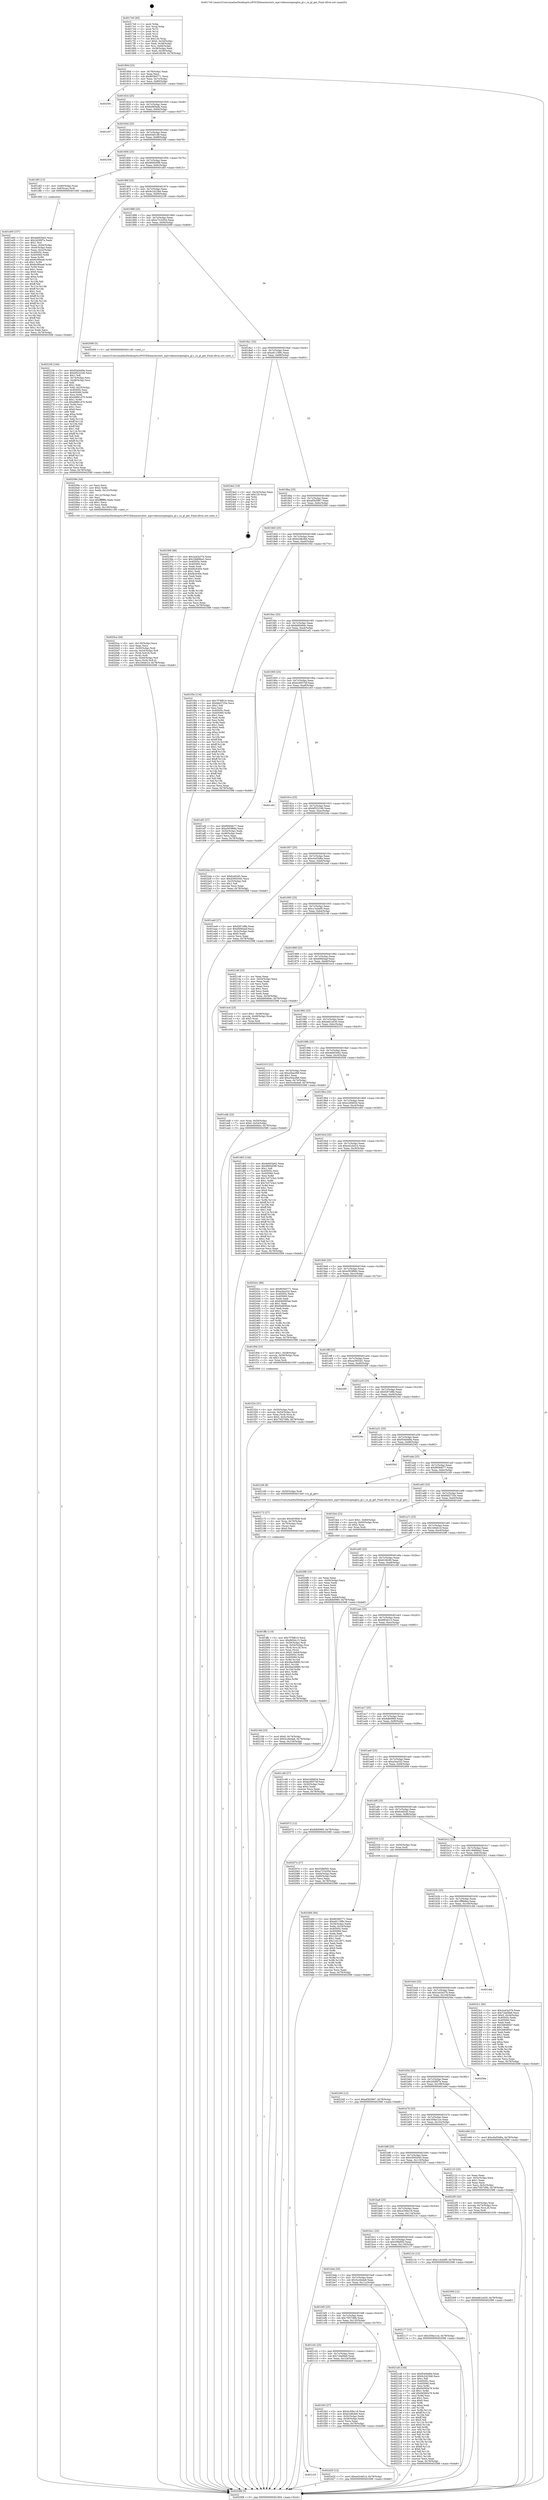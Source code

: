 digraph "0x4017e0" {
  label = "0x4017e0 (/mnt/c/Users/mathe/Desktop/tcc/POCII/binaries/extr_mpvvideooutopenglra_gl.c_ra_gl_get_Final-ollvm.out::main(0))"
  labelloc = "t"
  node[shape=record]

  Entry [label="",width=0.3,height=0.3,shape=circle,fillcolor=black,style=filled]
  "0x40180d" [label="{
     0x40180d [23]\l
     | [instrs]\l
     &nbsp;&nbsp;0x40180d \<+3\>: mov -0x78(%rbp),%eax\l
     &nbsp;&nbsp;0x401810 \<+2\>: mov %eax,%ecx\l
     &nbsp;&nbsp;0x401812 \<+6\>: sub $0x803b0771,%ecx\l
     &nbsp;&nbsp;0x401818 \<+3\>: mov %eax,-0x7c(%rbp)\l
     &nbsp;&nbsp;0x40181b \<+3\>: mov %ecx,-0x80(%rbp)\l
     &nbsp;&nbsp;0x40181e \<+6\>: je 0000000000402581 \<main+0xda1\>\l
  }"]
  "0x402581" [label="{
     0x402581\l
  }", style=dashed]
  "0x401824" [label="{
     0x401824 [25]\l
     | [instrs]\l
     &nbsp;&nbsp;0x401824 \<+5\>: jmp 0000000000401829 \<main+0x49\>\l
     &nbsp;&nbsp;0x401829 \<+3\>: mov -0x7c(%rbp),%eax\l
     &nbsp;&nbsp;0x40182c \<+5\>: sub $0x8e9f3bdb,%eax\l
     &nbsp;&nbsp;0x401831 \<+6\>: mov %eax,-0x84(%rbp)\l
     &nbsp;&nbsp;0x401837 \<+6\>: je 0000000000401d57 \<main+0x577\>\l
  }"]
  Exit [label="",width=0.3,height=0.3,shape=circle,fillcolor=black,style=filled,peripheries=2]
  "0x401d57" [label="{
     0x401d57\l
  }", style=dashed]
  "0x40183d" [label="{
     0x40183d [25]\l
     | [instrs]\l
     &nbsp;&nbsp;0x40183d \<+5\>: jmp 0000000000401842 \<main+0x62\>\l
     &nbsp;&nbsp;0x401842 \<+3\>: mov -0x7c(%rbp),%eax\l
     &nbsp;&nbsp;0x401845 \<+5\>: sub $0x93df1cf9,%eax\l
     &nbsp;&nbsp;0x40184a \<+6\>: mov %eax,-0x88(%rbp)\l
     &nbsp;&nbsp;0x401850 \<+6\>: je 0000000000402358 \<main+0xb78\>\l
  }"]
  "0x401c25" [label="{
     0x401c25\l
  }", style=dashed]
  "0x402358" [label="{
     0x402358\l
  }", style=dashed]
  "0x401856" [label="{
     0x401856 [25]\l
     | [instrs]\l
     &nbsp;&nbsp;0x401856 \<+5\>: jmp 000000000040185b \<main+0x7b\>\l
     &nbsp;&nbsp;0x40185b \<+3\>: mov -0x7c(%rbp),%eax\l
     &nbsp;&nbsp;0x40185e \<+5\>: sub $0x9600d5f6,%eax\l
     &nbsp;&nbsp;0x401863 \<+6\>: mov %eax,-0x8c(%rbp)\l
     &nbsp;&nbsp;0x401869 \<+6\>: je 0000000000401df3 \<main+0x613\>\l
  }"]
  "0x402420" [label="{
     0x402420 [12]\l
     | [instrs]\l
     &nbsp;&nbsp;0x402420 \<+7\>: movl $0xe42cbd14,-0x78(%rbp)\l
     &nbsp;&nbsp;0x402427 \<+5\>: jmp 0000000000402588 \<main+0xda8\>\l
  }"]
  "0x401df3" [label="{
     0x401df3 [13]\l
     | [instrs]\l
     &nbsp;&nbsp;0x401df3 \<+4\>: mov -0x40(%rbp),%rax\l
     &nbsp;&nbsp;0x401df7 \<+4\>: mov 0x8(%rax),%rdi\l
     &nbsp;&nbsp;0x401dfb \<+5\>: call 0000000000401060 \<atoi@plt\>\l
     | [calls]\l
     &nbsp;&nbsp;0x401060 \{1\} (unknown)\l
  }"]
  "0x40186f" [label="{
     0x40186f [25]\l
     | [instrs]\l
     &nbsp;&nbsp;0x40186f \<+5\>: jmp 0000000000401874 \<main+0x94\>\l
     &nbsp;&nbsp;0x401874 \<+3\>: mov -0x7c(%rbp),%eax\l
     &nbsp;&nbsp;0x401877 \<+5\>: sub $0x9c2423b6,%eax\l
     &nbsp;&nbsp;0x40187c \<+6\>: mov %eax,-0x90(%rbp)\l
     &nbsp;&nbsp;0x401882 \<+6\>: je 0000000000402236 \<main+0xa56\>\l
  }"]
  "0x402340" [label="{
     0x402340 [12]\l
     | [instrs]\l
     &nbsp;&nbsp;0x402340 \<+7\>: movl $0xaf3b5967,-0x78(%rbp)\l
     &nbsp;&nbsp;0x402347 \<+5\>: jmp 0000000000402588 \<main+0xda8\>\l
  }"]
  "0x402236" [label="{
     0x402236 [164]\l
     | [instrs]\l
     &nbsp;&nbsp;0x402236 \<+5\>: mov $0xf54d4d9a,%eax\l
     &nbsp;&nbsp;0x40223b \<+5\>: mov $0xbf522246,%ecx\l
     &nbsp;&nbsp;0x402240 \<+2\>: mov $0x1,%dl\l
     &nbsp;&nbsp;0x402242 \<+3\>: mov -0x74(%rbp),%esi\l
     &nbsp;&nbsp;0x402245 \<+3\>: cmp -0x48(%rbp),%esi\l
     &nbsp;&nbsp;0x402248 \<+4\>: setl %dil\l
     &nbsp;&nbsp;0x40224c \<+4\>: and $0x1,%dil\l
     &nbsp;&nbsp;0x402250 \<+4\>: mov %dil,-0x25(%rbp)\l
     &nbsp;&nbsp;0x402254 \<+7\>: mov 0x40505c,%esi\l
     &nbsp;&nbsp;0x40225b \<+8\>: mov 0x405060,%r8d\l
     &nbsp;&nbsp;0x402263 \<+3\>: mov %esi,%r9d\l
     &nbsp;&nbsp;0x402266 \<+7\>: add $0x49861d70,%r9d\l
     &nbsp;&nbsp;0x40226d \<+4\>: sub $0x1,%r9d\l
     &nbsp;&nbsp;0x402271 \<+7\>: sub $0x49861d70,%r9d\l
     &nbsp;&nbsp;0x402278 \<+4\>: imul %r9d,%esi\l
     &nbsp;&nbsp;0x40227c \<+3\>: and $0x1,%esi\l
     &nbsp;&nbsp;0x40227f \<+3\>: cmp $0x0,%esi\l
     &nbsp;&nbsp;0x402282 \<+4\>: sete %dil\l
     &nbsp;&nbsp;0x402286 \<+4\>: cmp $0xa,%r8d\l
     &nbsp;&nbsp;0x40228a \<+4\>: setl %r10b\l
     &nbsp;&nbsp;0x40228e \<+3\>: mov %dil,%r11b\l
     &nbsp;&nbsp;0x402291 \<+4\>: xor $0xff,%r11b\l
     &nbsp;&nbsp;0x402295 \<+3\>: mov %r10b,%bl\l
     &nbsp;&nbsp;0x402298 \<+3\>: xor $0xff,%bl\l
     &nbsp;&nbsp;0x40229b \<+3\>: xor $0x1,%dl\l
     &nbsp;&nbsp;0x40229e \<+3\>: mov %r11b,%r14b\l
     &nbsp;&nbsp;0x4022a1 \<+4\>: and $0xff,%r14b\l
     &nbsp;&nbsp;0x4022a5 \<+3\>: and %dl,%dil\l
     &nbsp;&nbsp;0x4022a8 \<+3\>: mov %bl,%r15b\l
     &nbsp;&nbsp;0x4022ab \<+4\>: and $0xff,%r15b\l
     &nbsp;&nbsp;0x4022af \<+3\>: and %dl,%r10b\l
     &nbsp;&nbsp;0x4022b2 \<+3\>: or %dil,%r14b\l
     &nbsp;&nbsp;0x4022b5 \<+3\>: or %r10b,%r15b\l
     &nbsp;&nbsp;0x4022b8 \<+3\>: xor %r15b,%r14b\l
     &nbsp;&nbsp;0x4022bb \<+3\>: or %bl,%r11b\l
     &nbsp;&nbsp;0x4022be \<+4\>: xor $0xff,%r11b\l
     &nbsp;&nbsp;0x4022c2 \<+3\>: or $0x1,%dl\l
     &nbsp;&nbsp;0x4022c5 \<+3\>: and %dl,%r11b\l
     &nbsp;&nbsp;0x4022c8 \<+3\>: or %r11b,%r14b\l
     &nbsp;&nbsp;0x4022cb \<+4\>: test $0x1,%r14b\l
     &nbsp;&nbsp;0x4022cf \<+3\>: cmovne %ecx,%eax\l
     &nbsp;&nbsp;0x4022d2 \<+3\>: mov %eax,-0x78(%rbp)\l
     &nbsp;&nbsp;0x4022d5 \<+5\>: jmp 0000000000402588 \<main+0xda8\>\l
  }"]
  "0x401888" [label="{
     0x401888 [25]\l
     | [instrs]\l
     &nbsp;&nbsp;0x401888 \<+5\>: jmp 000000000040188d \<main+0xad\>\l
     &nbsp;&nbsp;0x40188d \<+3\>: mov -0x7c(%rbp),%eax\l
     &nbsp;&nbsp;0x401890 \<+5\>: sub $0xa731b55d,%eax\l
     &nbsp;&nbsp;0x401895 \<+6\>: mov %eax,-0x94(%rbp)\l
     &nbsp;&nbsp;0x40189b \<+6\>: je 0000000000402099 \<main+0x8b9\>\l
  }"]
  "0x402309" [label="{
     0x402309 [12]\l
     | [instrs]\l
     &nbsp;&nbsp;0x402309 \<+7\>: movl $0xda61a430,-0x78(%rbp)\l
     &nbsp;&nbsp;0x402310 \<+5\>: jmp 0000000000402588 \<main+0xda8\>\l
  }"]
  "0x402099" [label="{
     0x402099 [5]\l
     | [instrs]\l
     &nbsp;&nbsp;0x402099 \<+5\>: call 0000000000401160 \<next_i\>\l
     | [calls]\l
     &nbsp;&nbsp;0x401160 \{1\} (/mnt/c/Users/mathe/Desktop/tcc/POCII/binaries/extr_mpvvideooutopenglra_gl.c_ra_gl_get_Final-ollvm.out::next_i)\l
  }"]
  "0x4018a1" [label="{
     0x4018a1 [25]\l
     | [instrs]\l
     &nbsp;&nbsp;0x4018a1 \<+5\>: jmp 00000000004018a6 \<main+0xc6\>\l
     &nbsp;&nbsp;0x4018a6 \<+3\>: mov -0x7c(%rbp),%eax\l
     &nbsp;&nbsp;0x4018a9 \<+5\>: sub $0xa9115f9c,%eax\l
     &nbsp;&nbsp;0x4018ae \<+6\>: mov %eax,-0x98(%rbp)\l
     &nbsp;&nbsp;0x4018b4 \<+6\>: je 00000000004024e2 \<main+0xd02\>\l
  }"]
  "0x40218d" [label="{
     0x40218d [25]\l
     | [instrs]\l
     &nbsp;&nbsp;0x40218d \<+7\>: movl $0x0,-0x74(%rbp)\l
     &nbsp;&nbsp;0x402194 \<+7\>: movl $0x5cc6e4a8,-0x78(%rbp)\l
     &nbsp;&nbsp;0x40219b \<+6\>: mov %eax,-0x134(%rbp)\l
     &nbsp;&nbsp;0x4021a1 \<+5\>: jmp 0000000000402588 \<main+0xda8\>\l
  }"]
  "0x4024e2" [label="{
     0x4024e2 [19]\l
     | [instrs]\l
     &nbsp;&nbsp;0x4024e2 \<+3\>: mov -0x24(%rbp),%eax\l
     &nbsp;&nbsp;0x4024e5 \<+7\>: add $0x120,%rsp\l
     &nbsp;&nbsp;0x4024ec \<+1\>: pop %rbx\l
     &nbsp;&nbsp;0x4024ed \<+2\>: pop %r12\l
     &nbsp;&nbsp;0x4024ef \<+2\>: pop %r14\l
     &nbsp;&nbsp;0x4024f1 \<+2\>: pop %r15\l
     &nbsp;&nbsp;0x4024f3 \<+1\>: pop %rbp\l
     &nbsp;&nbsp;0x4024f4 \<+1\>: ret\l
  }"]
  "0x4018ba" [label="{
     0x4018ba [25]\l
     | [instrs]\l
     &nbsp;&nbsp;0x4018ba \<+5\>: jmp 00000000004018bf \<main+0xdf\>\l
     &nbsp;&nbsp;0x4018bf \<+3\>: mov -0x7c(%rbp),%eax\l
     &nbsp;&nbsp;0x4018c2 \<+5\>: sub $0xaf3b5967,%eax\l
     &nbsp;&nbsp;0x4018c7 \<+6\>: mov %eax,-0x9c(%rbp)\l
     &nbsp;&nbsp;0x4018cd \<+6\>: je 0000000000402369 \<main+0xb89\>\l
  }"]
  "0x402172" [label="{
     0x402172 [27]\l
     | [instrs]\l
     &nbsp;&nbsp;0x402172 \<+10\>: movabs $0x4030b6,%rdi\l
     &nbsp;&nbsp;0x40217c \<+4\>: mov %rax,-0x70(%rbp)\l
     &nbsp;&nbsp;0x402180 \<+4\>: mov -0x70(%rbp),%rax\l
     &nbsp;&nbsp;0x402184 \<+2\>: mov (%rax),%esi\l
     &nbsp;&nbsp;0x402186 \<+2\>: mov $0x0,%al\l
     &nbsp;&nbsp;0x402188 \<+5\>: call 0000000000401040 \<printf@plt\>\l
     | [calls]\l
     &nbsp;&nbsp;0x401040 \{1\} (unknown)\l
  }"]
  "0x402369" [label="{
     0x402369 [88]\l
     | [instrs]\l
     &nbsp;&nbsp;0x402369 \<+5\>: mov $0x2a43a37b,%eax\l
     &nbsp;&nbsp;0x40236e \<+5\>: mov $0x18d66ba2,%ecx\l
     &nbsp;&nbsp;0x402373 \<+7\>: mov 0x40505c,%edx\l
     &nbsp;&nbsp;0x40237a \<+7\>: mov 0x405060,%esi\l
     &nbsp;&nbsp;0x402381 \<+2\>: mov %edx,%edi\l
     &nbsp;&nbsp;0x402383 \<+6\>: add $0xf4cfc40e,%edi\l
     &nbsp;&nbsp;0x402389 \<+3\>: sub $0x1,%edi\l
     &nbsp;&nbsp;0x40238c \<+6\>: sub $0xf4cfc40e,%edi\l
     &nbsp;&nbsp;0x402392 \<+3\>: imul %edi,%edx\l
     &nbsp;&nbsp;0x402395 \<+3\>: and $0x1,%edx\l
     &nbsp;&nbsp;0x402398 \<+3\>: cmp $0x0,%edx\l
     &nbsp;&nbsp;0x40239b \<+4\>: sete %r8b\l
     &nbsp;&nbsp;0x40239f \<+3\>: cmp $0xa,%esi\l
     &nbsp;&nbsp;0x4023a2 \<+4\>: setl %r9b\l
     &nbsp;&nbsp;0x4023a6 \<+3\>: mov %r8b,%r10b\l
     &nbsp;&nbsp;0x4023a9 \<+3\>: and %r9b,%r10b\l
     &nbsp;&nbsp;0x4023ac \<+3\>: xor %r9b,%r8b\l
     &nbsp;&nbsp;0x4023af \<+3\>: or %r8b,%r10b\l
     &nbsp;&nbsp;0x4023b2 \<+4\>: test $0x1,%r10b\l
     &nbsp;&nbsp;0x4023b6 \<+3\>: cmovne %ecx,%eax\l
     &nbsp;&nbsp;0x4023b9 \<+3\>: mov %eax,-0x78(%rbp)\l
     &nbsp;&nbsp;0x4023bc \<+5\>: jmp 0000000000402588 \<main+0xda8\>\l
  }"]
  "0x4018d3" [label="{
     0x4018d3 [25]\l
     | [instrs]\l
     &nbsp;&nbsp;0x4018d3 \<+5\>: jmp 00000000004018d8 \<main+0xf8\>\l
     &nbsp;&nbsp;0x4018d8 \<+3\>: mov -0x7c(%rbp),%eax\l
     &nbsp;&nbsp;0x4018db \<+5\>: sub $0xb2d8cfe6,%eax\l
     &nbsp;&nbsp;0x4018e0 \<+6\>: mov %eax,-0xa0(%rbp)\l
     &nbsp;&nbsp;0x4018e6 \<+6\>: je 0000000000401f5e \<main+0x77e\>\l
  }"]
  "0x4020ca" [label="{
     0x4020ca [44]\l
     | [instrs]\l
     &nbsp;&nbsp;0x4020ca \<+6\>: mov -0x130(%rbp),%ecx\l
     &nbsp;&nbsp;0x4020d0 \<+3\>: imul %eax,%ecx\l
     &nbsp;&nbsp;0x4020d3 \<+4\>: mov -0x50(%rbp),%rdi\l
     &nbsp;&nbsp;0x4020d7 \<+4\>: movslq -0x54(%rbp),%r8\l
     &nbsp;&nbsp;0x4020db \<+4\>: mov (%rdi,%r8,8),%rdi\l
     &nbsp;&nbsp;0x4020df \<+3\>: mov (%rdi),%rdi\l
     &nbsp;&nbsp;0x4020e2 \<+4\>: movslq -0x64(%rbp),%r8\l
     &nbsp;&nbsp;0x4020e6 \<+4\>: mov %ecx,(%rdi,%r8,4)\l
     &nbsp;&nbsp;0x4020ea \<+7\>: movl $0x1b0eb1d,-0x78(%rbp)\l
     &nbsp;&nbsp;0x4020f1 \<+5\>: jmp 0000000000402588 \<main+0xda8\>\l
  }"]
  "0x401f5e" [label="{
     0x401f5e [134]\l
     | [instrs]\l
     &nbsp;&nbsp;0x401f5e \<+5\>: mov $0x7f78f610,%eax\l
     &nbsp;&nbsp;0x401f63 \<+5\>: mov $0xfdd2725e,%ecx\l
     &nbsp;&nbsp;0x401f68 \<+2\>: mov $0x1,%dl\l
     &nbsp;&nbsp;0x401f6a \<+2\>: xor %esi,%esi\l
     &nbsp;&nbsp;0x401f6c \<+7\>: mov 0x40505c,%edi\l
     &nbsp;&nbsp;0x401f73 \<+8\>: mov 0x405060,%r8d\l
     &nbsp;&nbsp;0x401f7b \<+3\>: sub $0x1,%esi\l
     &nbsp;&nbsp;0x401f7e \<+3\>: mov %edi,%r9d\l
     &nbsp;&nbsp;0x401f81 \<+3\>: add %esi,%r9d\l
     &nbsp;&nbsp;0x401f84 \<+4\>: imul %r9d,%edi\l
     &nbsp;&nbsp;0x401f88 \<+3\>: and $0x1,%edi\l
     &nbsp;&nbsp;0x401f8b \<+3\>: cmp $0x0,%edi\l
     &nbsp;&nbsp;0x401f8e \<+4\>: sete %r10b\l
     &nbsp;&nbsp;0x401f92 \<+4\>: cmp $0xa,%r8d\l
     &nbsp;&nbsp;0x401f96 \<+4\>: setl %r11b\l
     &nbsp;&nbsp;0x401f9a \<+3\>: mov %r10b,%bl\l
     &nbsp;&nbsp;0x401f9d \<+3\>: xor $0xff,%bl\l
     &nbsp;&nbsp;0x401fa0 \<+3\>: mov %r11b,%r14b\l
     &nbsp;&nbsp;0x401fa3 \<+4\>: xor $0xff,%r14b\l
     &nbsp;&nbsp;0x401fa7 \<+3\>: xor $0x1,%dl\l
     &nbsp;&nbsp;0x401faa \<+3\>: mov %bl,%r15b\l
     &nbsp;&nbsp;0x401fad \<+4\>: and $0xff,%r15b\l
     &nbsp;&nbsp;0x401fb1 \<+3\>: and %dl,%r10b\l
     &nbsp;&nbsp;0x401fb4 \<+3\>: mov %r14b,%r12b\l
     &nbsp;&nbsp;0x401fb7 \<+4\>: and $0xff,%r12b\l
     &nbsp;&nbsp;0x401fbb \<+3\>: and %dl,%r11b\l
     &nbsp;&nbsp;0x401fbe \<+3\>: or %r10b,%r15b\l
     &nbsp;&nbsp;0x401fc1 \<+3\>: or %r11b,%r12b\l
     &nbsp;&nbsp;0x401fc4 \<+3\>: xor %r12b,%r15b\l
     &nbsp;&nbsp;0x401fc7 \<+3\>: or %r14b,%bl\l
     &nbsp;&nbsp;0x401fca \<+3\>: xor $0xff,%bl\l
     &nbsp;&nbsp;0x401fcd \<+3\>: or $0x1,%dl\l
     &nbsp;&nbsp;0x401fd0 \<+2\>: and %dl,%bl\l
     &nbsp;&nbsp;0x401fd2 \<+3\>: or %bl,%r15b\l
     &nbsp;&nbsp;0x401fd5 \<+4\>: test $0x1,%r15b\l
     &nbsp;&nbsp;0x401fd9 \<+3\>: cmovne %ecx,%eax\l
     &nbsp;&nbsp;0x401fdc \<+3\>: mov %eax,-0x78(%rbp)\l
     &nbsp;&nbsp;0x401fdf \<+5\>: jmp 0000000000402588 \<main+0xda8\>\l
  }"]
  "0x4018ec" [label="{
     0x4018ec [25]\l
     | [instrs]\l
     &nbsp;&nbsp;0x4018ec \<+5\>: jmp 00000000004018f1 \<main+0x111\>\l
     &nbsp;&nbsp;0x4018f1 \<+3\>: mov -0x7c(%rbp),%eax\l
     &nbsp;&nbsp;0x4018f4 \<+5\>: sub $0xbbf446dc,%eax\l
     &nbsp;&nbsp;0x4018f9 \<+6\>: mov %eax,-0xa4(%rbp)\l
     &nbsp;&nbsp;0x4018ff \<+6\>: je 0000000000401ef2 \<main+0x712\>\l
  }"]
  "0x40209e" [label="{
     0x40209e [44]\l
     | [instrs]\l
     &nbsp;&nbsp;0x40209e \<+2\>: xor %ecx,%ecx\l
     &nbsp;&nbsp;0x4020a0 \<+5\>: mov $0x2,%edx\l
     &nbsp;&nbsp;0x4020a5 \<+6\>: mov %edx,-0x12c(%rbp)\l
     &nbsp;&nbsp;0x4020ab \<+1\>: cltd\l
     &nbsp;&nbsp;0x4020ac \<+6\>: mov -0x12c(%rbp),%esi\l
     &nbsp;&nbsp;0x4020b2 \<+2\>: idiv %esi\l
     &nbsp;&nbsp;0x4020b4 \<+6\>: imul $0xfffffffe,%edx,%edx\l
     &nbsp;&nbsp;0x4020ba \<+3\>: sub $0x1,%ecx\l
     &nbsp;&nbsp;0x4020bd \<+2\>: sub %ecx,%edx\l
     &nbsp;&nbsp;0x4020bf \<+6\>: mov %edx,-0x130(%rbp)\l
     &nbsp;&nbsp;0x4020c5 \<+5\>: call 0000000000401160 \<next_i\>\l
     | [calls]\l
     &nbsp;&nbsp;0x401160 \{1\} (/mnt/c/Users/mathe/Desktop/tcc/POCII/binaries/extr_mpvvideooutopenglra_gl.c_ra_gl_get_Final-ollvm.out::next_i)\l
  }"]
  "0x401ef2" [label="{
     0x401ef2 [27]\l
     | [instrs]\l
     &nbsp;&nbsp;0x401ef2 \<+5\>: mov $0xf9584b77,%eax\l
     &nbsp;&nbsp;0x401ef7 \<+5\>: mov $0xe563f684,%ecx\l
     &nbsp;&nbsp;0x401efc \<+3\>: mov -0x54(%rbp),%edx\l
     &nbsp;&nbsp;0x401eff \<+3\>: cmp -0x48(%rbp),%edx\l
     &nbsp;&nbsp;0x401f02 \<+3\>: cmovl %ecx,%eax\l
     &nbsp;&nbsp;0x401f05 \<+3\>: mov %eax,-0x78(%rbp)\l
     &nbsp;&nbsp;0x401f08 \<+5\>: jmp 0000000000402588 \<main+0xda8\>\l
  }"]
  "0x401905" [label="{
     0x401905 [25]\l
     | [instrs]\l
     &nbsp;&nbsp;0x401905 \<+5\>: jmp 000000000040190a \<main+0x12a\>\l
     &nbsp;&nbsp;0x40190a \<+3\>: mov -0x7c(%rbp),%eax\l
     &nbsp;&nbsp;0x40190d \<+5\>: sub $0xbc6937df,%eax\l
     &nbsp;&nbsp;0x401912 \<+6\>: mov %eax,-0xa8(%rbp)\l
     &nbsp;&nbsp;0x401918 \<+6\>: je 0000000000401c63 \<main+0x483\>\l
  }"]
  "0x401ffb" [label="{
     0x401ffb [119]\l
     | [instrs]\l
     &nbsp;&nbsp;0x401ffb \<+5\>: mov $0x7f78f610,%ecx\l
     &nbsp;&nbsp;0x402000 \<+5\>: mov $0x883dc13,%edx\l
     &nbsp;&nbsp;0x402005 \<+4\>: mov -0x50(%rbp),%rdi\l
     &nbsp;&nbsp;0x402009 \<+4\>: movslq -0x54(%rbp),%rsi\l
     &nbsp;&nbsp;0x40200d \<+4\>: mov (%rdi,%rsi,8),%rsi\l
     &nbsp;&nbsp;0x402011 \<+3\>: mov %rax,(%rsi)\l
     &nbsp;&nbsp;0x402014 \<+7\>: movl $0x0,-0x64(%rbp)\l
     &nbsp;&nbsp;0x40201b \<+8\>: mov 0x40505c,%r8d\l
     &nbsp;&nbsp;0x402023 \<+8\>: mov 0x405060,%r9d\l
     &nbsp;&nbsp;0x40202b \<+3\>: mov %r8d,%r10d\l
     &nbsp;&nbsp;0x40202e \<+7\>: sub $0x4be26880,%r10d\l
     &nbsp;&nbsp;0x402035 \<+4\>: sub $0x1,%r10d\l
     &nbsp;&nbsp;0x402039 \<+7\>: add $0x4be26880,%r10d\l
     &nbsp;&nbsp;0x402040 \<+4\>: imul %r10d,%r8d\l
     &nbsp;&nbsp;0x402044 \<+4\>: and $0x1,%r8d\l
     &nbsp;&nbsp;0x402048 \<+4\>: cmp $0x0,%r8d\l
     &nbsp;&nbsp;0x40204c \<+4\>: sete %r11b\l
     &nbsp;&nbsp;0x402050 \<+4\>: cmp $0xa,%r9d\l
     &nbsp;&nbsp;0x402054 \<+3\>: setl %bl\l
     &nbsp;&nbsp;0x402057 \<+3\>: mov %r11b,%r14b\l
     &nbsp;&nbsp;0x40205a \<+3\>: and %bl,%r14b\l
     &nbsp;&nbsp;0x40205d \<+3\>: xor %bl,%r11b\l
     &nbsp;&nbsp;0x402060 \<+3\>: or %r11b,%r14b\l
     &nbsp;&nbsp;0x402063 \<+4\>: test $0x1,%r14b\l
     &nbsp;&nbsp;0x402067 \<+3\>: cmovne %edx,%ecx\l
     &nbsp;&nbsp;0x40206a \<+3\>: mov %ecx,-0x78(%rbp)\l
     &nbsp;&nbsp;0x40206d \<+5\>: jmp 0000000000402588 \<main+0xda8\>\l
  }"]
  "0x401c63" [label="{
     0x401c63\l
  }", style=dashed]
  "0x40191e" [label="{
     0x40191e [25]\l
     | [instrs]\l
     &nbsp;&nbsp;0x40191e \<+5\>: jmp 0000000000401923 \<main+0x143\>\l
     &nbsp;&nbsp;0x401923 \<+3\>: mov -0x7c(%rbp),%eax\l
     &nbsp;&nbsp;0x401926 \<+5\>: sub $0xbf522246,%eax\l
     &nbsp;&nbsp;0x40192b \<+6\>: mov %eax,-0xac(%rbp)\l
     &nbsp;&nbsp;0x401931 \<+6\>: je 00000000004022da \<main+0xafa\>\l
  }"]
  "0x401c0c" [label="{
     0x401c0c [25]\l
     | [instrs]\l
     &nbsp;&nbsp;0x401c0c \<+5\>: jmp 0000000000401c11 \<main+0x431\>\l
     &nbsp;&nbsp;0x401c11 \<+3\>: mov -0x7c(%rbp),%eax\l
     &nbsp;&nbsp;0x401c14 \<+5\>: sub $0x7cbe0fa9,%eax\l
     &nbsp;&nbsp;0x401c19 \<+6\>: mov %eax,-0x124(%rbp)\l
     &nbsp;&nbsp;0x401c1f \<+6\>: je 0000000000402420 \<main+0xc40\>\l
  }"]
  "0x4022da" [label="{
     0x4022da [27]\l
     | [instrs]\l
     &nbsp;&nbsp;0x4022da \<+5\>: mov $0xfce8345,%eax\l
     &nbsp;&nbsp;0x4022df \<+5\>: mov $0x43002045,%ecx\l
     &nbsp;&nbsp;0x4022e4 \<+3\>: mov -0x25(%rbp),%dl\l
     &nbsp;&nbsp;0x4022e7 \<+3\>: test $0x1,%dl\l
     &nbsp;&nbsp;0x4022ea \<+3\>: cmovne %ecx,%eax\l
     &nbsp;&nbsp;0x4022ed \<+3\>: mov %eax,-0x78(%rbp)\l
     &nbsp;&nbsp;0x4022f0 \<+5\>: jmp 0000000000402588 \<main+0xda8\>\l
  }"]
  "0x401937" [label="{
     0x401937 [25]\l
     | [instrs]\l
     &nbsp;&nbsp;0x401937 \<+5\>: jmp 000000000040193c \<main+0x15c\>\l
     &nbsp;&nbsp;0x40193c \<+3\>: mov -0x7c(%rbp),%eax\l
     &nbsp;&nbsp;0x40193f \<+5\>: sub $0xc0a55d6a,%eax\l
     &nbsp;&nbsp;0x401944 \<+6\>: mov %eax,-0xb0(%rbp)\l
     &nbsp;&nbsp;0x40194a \<+6\>: je 0000000000401ea9 \<main+0x6c9\>\l
  }"]
  "0x401f43" [label="{
     0x401f43 [27]\l
     | [instrs]\l
     &nbsp;&nbsp;0x401f43 \<+5\>: mov $0x4c50bc18,%eax\l
     &nbsp;&nbsp;0x401f48 \<+5\>: mov $0xb2d8cfe6,%ecx\l
     &nbsp;&nbsp;0x401f4d \<+3\>: mov -0x5c(%rbp),%edx\l
     &nbsp;&nbsp;0x401f50 \<+3\>: cmp -0x58(%rbp),%edx\l
     &nbsp;&nbsp;0x401f53 \<+3\>: cmovl %ecx,%eax\l
     &nbsp;&nbsp;0x401f56 \<+3\>: mov %eax,-0x78(%rbp)\l
     &nbsp;&nbsp;0x401f59 \<+5\>: jmp 0000000000402588 \<main+0xda8\>\l
  }"]
  "0x401ea9" [label="{
     0x401ea9 [27]\l
     | [instrs]\l
     &nbsp;&nbsp;0x401ea9 \<+5\>: mov $0xf287cf8b,%eax\l
     &nbsp;&nbsp;0x401eae \<+5\>: mov $0xd0f40aaf,%ecx\l
     &nbsp;&nbsp;0x401eb3 \<+3\>: mov -0x2c(%rbp),%edx\l
     &nbsp;&nbsp;0x401eb6 \<+3\>: cmp $0x0,%edx\l
     &nbsp;&nbsp;0x401eb9 \<+3\>: cmove %ecx,%eax\l
     &nbsp;&nbsp;0x401ebc \<+3\>: mov %eax,-0x78(%rbp)\l
     &nbsp;&nbsp;0x401ebf \<+5\>: jmp 0000000000402588 \<main+0xda8\>\l
  }"]
  "0x401950" [label="{
     0x401950 [25]\l
     | [instrs]\l
     &nbsp;&nbsp;0x401950 \<+5\>: jmp 0000000000401955 \<main+0x175\>\l
     &nbsp;&nbsp;0x401955 \<+3\>: mov -0x7c(%rbp),%eax\l
     &nbsp;&nbsp;0x401958 \<+5\>: sub $0xc14cbef0,%eax\l
     &nbsp;&nbsp;0x40195d \<+6\>: mov %eax,-0xb4(%rbp)\l
     &nbsp;&nbsp;0x401963 \<+6\>: je 0000000000402148 \<main+0x968\>\l
  }"]
  "0x401bf3" [label="{
     0x401bf3 [25]\l
     | [instrs]\l
     &nbsp;&nbsp;0x401bf3 \<+5\>: jmp 0000000000401bf8 \<main+0x418\>\l
     &nbsp;&nbsp;0x401bf8 \<+3\>: mov -0x7c(%rbp),%eax\l
     &nbsp;&nbsp;0x401bfb \<+5\>: sub $0x75f27d9b,%eax\l
     &nbsp;&nbsp;0x401c00 \<+6\>: mov %eax,-0x120(%rbp)\l
     &nbsp;&nbsp;0x401c06 \<+6\>: je 0000000000401f43 \<main+0x763\>\l
  }"]
  "0x402148" [label="{
     0x402148 [33]\l
     | [instrs]\l
     &nbsp;&nbsp;0x402148 \<+2\>: xor %eax,%eax\l
     &nbsp;&nbsp;0x40214a \<+3\>: mov -0x54(%rbp),%ecx\l
     &nbsp;&nbsp;0x40214d \<+2\>: mov %eax,%edx\l
     &nbsp;&nbsp;0x40214f \<+2\>: sub %ecx,%edx\l
     &nbsp;&nbsp;0x402151 \<+2\>: mov %eax,%ecx\l
     &nbsp;&nbsp;0x402153 \<+3\>: sub $0x1,%ecx\l
     &nbsp;&nbsp;0x402156 \<+2\>: add %ecx,%edx\l
     &nbsp;&nbsp;0x402158 \<+2\>: sub %edx,%eax\l
     &nbsp;&nbsp;0x40215a \<+3\>: mov %eax,-0x54(%rbp)\l
     &nbsp;&nbsp;0x40215d \<+7\>: movl $0xbbf446dc,-0x78(%rbp)\l
     &nbsp;&nbsp;0x402164 \<+5\>: jmp 0000000000402588 \<main+0xda8\>\l
  }"]
  "0x401969" [label="{
     0x401969 [25]\l
     | [instrs]\l
     &nbsp;&nbsp;0x401969 \<+5\>: jmp 000000000040196e \<main+0x18e\>\l
     &nbsp;&nbsp;0x40196e \<+3\>: mov -0x7c(%rbp),%eax\l
     &nbsp;&nbsp;0x401971 \<+5\>: sub $0xd0f40aaf,%eax\l
     &nbsp;&nbsp;0x401976 \<+6\>: mov %eax,-0xb8(%rbp)\l
     &nbsp;&nbsp;0x40197c \<+6\>: je 0000000000401ec4 \<main+0x6e4\>\l
  }"]
  "0x4021a6" [label="{
     0x4021a6 [144]\l
     | [instrs]\l
     &nbsp;&nbsp;0x4021a6 \<+5\>: mov $0xf54d4d9a,%eax\l
     &nbsp;&nbsp;0x4021ab \<+5\>: mov $0x9c2423b6,%ecx\l
     &nbsp;&nbsp;0x4021b0 \<+2\>: mov $0x1,%dl\l
     &nbsp;&nbsp;0x4021b2 \<+7\>: mov 0x40505c,%esi\l
     &nbsp;&nbsp;0x4021b9 \<+7\>: mov 0x405060,%edi\l
     &nbsp;&nbsp;0x4021c0 \<+3\>: mov %esi,%r8d\l
     &nbsp;&nbsp;0x4021c3 \<+7\>: sub $0x94560a78,%r8d\l
     &nbsp;&nbsp;0x4021ca \<+4\>: sub $0x1,%r8d\l
     &nbsp;&nbsp;0x4021ce \<+7\>: add $0x94560a78,%r8d\l
     &nbsp;&nbsp;0x4021d5 \<+4\>: imul %r8d,%esi\l
     &nbsp;&nbsp;0x4021d9 \<+3\>: and $0x1,%esi\l
     &nbsp;&nbsp;0x4021dc \<+3\>: cmp $0x0,%esi\l
     &nbsp;&nbsp;0x4021df \<+4\>: sete %r9b\l
     &nbsp;&nbsp;0x4021e3 \<+3\>: cmp $0xa,%edi\l
     &nbsp;&nbsp;0x4021e6 \<+4\>: setl %r10b\l
     &nbsp;&nbsp;0x4021ea \<+3\>: mov %r9b,%r11b\l
     &nbsp;&nbsp;0x4021ed \<+4\>: xor $0xff,%r11b\l
     &nbsp;&nbsp;0x4021f1 \<+3\>: mov %r10b,%bl\l
     &nbsp;&nbsp;0x4021f4 \<+3\>: xor $0xff,%bl\l
     &nbsp;&nbsp;0x4021f7 \<+3\>: xor $0x0,%dl\l
     &nbsp;&nbsp;0x4021fa \<+3\>: mov %r11b,%r14b\l
     &nbsp;&nbsp;0x4021fd \<+4\>: and $0x0,%r14b\l
     &nbsp;&nbsp;0x402201 \<+3\>: and %dl,%r9b\l
     &nbsp;&nbsp;0x402204 \<+3\>: mov %bl,%r15b\l
     &nbsp;&nbsp;0x402207 \<+4\>: and $0x0,%r15b\l
     &nbsp;&nbsp;0x40220b \<+3\>: and %dl,%r10b\l
     &nbsp;&nbsp;0x40220e \<+3\>: or %r9b,%r14b\l
     &nbsp;&nbsp;0x402211 \<+3\>: or %r10b,%r15b\l
     &nbsp;&nbsp;0x402214 \<+3\>: xor %r15b,%r14b\l
     &nbsp;&nbsp;0x402217 \<+3\>: or %bl,%r11b\l
     &nbsp;&nbsp;0x40221a \<+4\>: xor $0xff,%r11b\l
     &nbsp;&nbsp;0x40221e \<+3\>: or $0x0,%dl\l
     &nbsp;&nbsp;0x402221 \<+3\>: and %dl,%r11b\l
     &nbsp;&nbsp;0x402224 \<+3\>: or %r11b,%r14b\l
     &nbsp;&nbsp;0x402227 \<+4\>: test $0x1,%r14b\l
     &nbsp;&nbsp;0x40222b \<+3\>: cmovne %ecx,%eax\l
     &nbsp;&nbsp;0x40222e \<+3\>: mov %eax,-0x78(%rbp)\l
     &nbsp;&nbsp;0x402231 \<+5\>: jmp 0000000000402588 \<main+0xda8\>\l
  }"]
  "0x401ec4" [label="{
     0x401ec4 [23]\l
     | [instrs]\l
     &nbsp;&nbsp;0x401ec4 \<+7\>: movl $0x1,-0x48(%rbp)\l
     &nbsp;&nbsp;0x401ecb \<+4\>: movslq -0x48(%rbp),%rax\l
     &nbsp;&nbsp;0x401ecf \<+4\>: shl $0x3,%rax\l
     &nbsp;&nbsp;0x401ed3 \<+3\>: mov %rax,%rdi\l
     &nbsp;&nbsp;0x401ed6 \<+5\>: call 0000000000401050 \<malloc@plt\>\l
     | [calls]\l
     &nbsp;&nbsp;0x401050 \{1\} (unknown)\l
  }"]
  "0x401982" [label="{
     0x401982 [25]\l
     | [instrs]\l
     &nbsp;&nbsp;0x401982 \<+5\>: jmp 0000000000401987 \<main+0x1a7\>\l
     &nbsp;&nbsp;0x401987 \<+3\>: mov -0x7c(%rbp),%eax\l
     &nbsp;&nbsp;0x40198a \<+5\>: sub $0xda61a430,%eax\l
     &nbsp;&nbsp;0x40198f \<+6\>: mov %eax,-0xbc(%rbp)\l
     &nbsp;&nbsp;0x401995 \<+6\>: je 0000000000402315 \<main+0xb35\>\l
  }"]
  "0x401bda" [label="{
     0x401bda [25]\l
     | [instrs]\l
     &nbsp;&nbsp;0x401bda \<+5\>: jmp 0000000000401bdf \<main+0x3ff\>\l
     &nbsp;&nbsp;0x401bdf \<+3\>: mov -0x7c(%rbp),%eax\l
     &nbsp;&nbsp;0x401be2 \<+5\>: sub $0x5cc6e4a8,%eax\l
     &nbsp;&nbsp;0x401be7 \<+6\>: mov %eax,-0x11c(%rbp)\l
     &nbsp;&nbsp;0x401bed \<+6\>: je 00000000004021a6 \<main+0x9c6\>\l
  }"]
  "0x402315" [label="{
     0x402315 [31]\l
     | [instrs]\l
     &nbsp;&nbsp;0x402315 \<+3\>: mov -0x74(%rbp),%eax\l
     &nbsp;&nbsp;0x402318 \<+5\>: sub $0xa5bacf48,%eax\l
     &nbsp;&nbsp;0x40231d \<+3\>: add $0x1,%eax\l
     &nbsp;&nbsp;0x402320 \<+5\>: add $0xa5bacf48,%eax\l
     &nbsp;&nbsp;0x402325 \<+3\>: mov %eax,-0x74(%rbp)\l
     &nbsp;&nbsp;0x402328 \<+7\>: movl $0x5cc6e4a8,-0x78(%rbp)\l
     &nbsp;&nbsp;0x40232f \<+5\>: jmp 0000000000402588 \<main+0xda8\>\l
  }"]
  "0x40199b" [label="{
     0x40199b [25]\l
     | [instrs]\l
     &nbsp;&nbsp;0x40199b \<+5\>: jmp 00000000004019a0 \<main+0x1c0\>\l
     &nbsp;&nbsp;0x4019a0 \<+3\>: mov -0x7c(%rbp),%eax\l
     &nbsp;&nbsp;0x4019a3 \<+5\>: sub $0xde603e62,%eax\l
     &nbsp;&nbsp;0x4019a8 \<+6\>: mov %eax,-0xc0(%rbp)\l
     &nbsp;&nbsp;0x4019ae \<+6\>: je 000000000040250d \<main+0xd2d\>\l
  }"]
  "0x402117" [label="{
     0x402117 [12]\l
     | [instrs]\l
     &nbsp;&nbsp;0x402117 \<+7\>: movl $0x359ac1ce,-0x78(%rbp)\l
     &nbsp;&nbsp;0x40211e \<+5\>: jmp 0000000000402588 \<main+0xda8\>\l
  }"]
  "0x40250d" [label="{
     0x40250d\l
  }", style=dashed]
  "0x4019b4" [label="{
     0x4019b4 [25]\l
     | [instrs]\l
     &nbsp;&nbsp;0x4019b4 \<+5\>: jmp 00000000004019b9 \<main+0x1d9\>\l
     &nbsp;&nbsp;0x4019b9 \<+3\>: mov -0x7c(%rbp),%eax\l
     &nbsp;&nbsp;0x4019bc \<+5\>: sub $0xe24f465d,%eax\l
     &nbsp;&nbsp;0x4019c1 \<+6\>: mov %eax,-0xc4(%rbp)\l
     &nbsp;&nbsp;0x4019c7 \<+6\>: je 0000000000401d63 \<main+0x583\>\l
  }"]
  "0x401bc1" [label="{
     0x401bc1 [25]\l
     | [instrs]\l
     &nbsp;&nbsp;0x401bc1 \<+5\>: jmp 0000000000401bc6 \<main+0x3e6\>\l
     &nbsp;&nbsp;0x401bc6 \<+3\>: mov -0x7c(%rbp),%eax\l
     &nbsp;&nbsp;0x401bc9 \<+5\>: sub $0x55fbf5f2,%eax\l
     &nbsp;&nbsp;0x401bce \<+6\>: mov %eax,-0x118(%rbp)\l
     &nbsp;&nbsp;0x401bd4 \<+6\>: je 0000000000402117 \<main+0x937\>\l
  }"]
  "0x401d63" [label="{
     0x401d63 [144]\l
     | [instrs]\l
     &nbsp;&nbsp;0x401d63 \<+5\>: mov $0xde603e62,%eax\l
     &nbsp;&nbsp;0x401d68 \<+5\>: mov $0x9600d5f6,%ecx\l
     &nbsp;&nbsp;0x401d6d \<+2\>: mov $0x1,%dl\l
     &nbsp;&nbsp;0x401d6f \<+7\>: mov 0x40505c,%esi\l
     &nbsp;&nbsp;0x401d76 \<+7\>: mov 0x405060,%edi\l
     &nbsp;&nbsp;0x401d7d \<+3\>: mov %esi,%r8d\l
     &nbsp;&nbsp;0x401d80 \<+7\>: add $0x7e5723e2,%r8d\l
     &nbsp;&nbsp;0x401d87 \<+4\>: sub $0x1,%r8d\l
     &nbsp;&nbsp;0x401d8b \<+7\>: sub $0x7e5723e2,%r8d\l
     &nbsp;&nbsp;0x401d92 \<+4\>: imul %r8d,%esi\l
     &nbsp;&nbsp;0x401d96 \<+3\>: and $0x1,%esi\l
     &nbsp;&nbsp;0x401d99 \<+3\>: cmp $0x0,%esi\l
     &nbsp;&nbsp;0x401d9c \<+4\>: sete %r9b\l
     &nbsp;&nbsp;0x401da0 \<+3\>: cmp $0xa,%edi\l
     &nbsp;&nbsp;0x401da3 \<+4\>: setl %r10b\l
     &nbsp;&nbsp;0x401da7 \<+3\>: mov %r9b,%r11b\l
     &nbsp;&nbsp;0x401daa \<+4\>: xor $0xff,%r11b\l
     &nbsp;&nbsp;0x401dae \<+3\>: mov %r10b,%bl\l
     &nbsp;&nbsp;0x401db1 \<+3\>: xor $0xff,%bl\l
     &nbsp;&nbsp;0x401db4 \<+3\>: xor $0x1,%dl\l
     &nbsp;&nbsp;0x401db7 \<+3\>: mov %r11b,%r14b\l
     &nbsp;&nbsp;0x401dba \<+4\>: and $0xff,%r14b\l
     &nbsp;&nbsp;0x401dbe \<+3\>: and %dl,%r9b\l
     &nbsp;&nbsp;0x401dc1 \<+3\>: mov %bl,%r15b\l
     &nbsp;&nbsp;0x401dc4 \<+4\>: and $0xff,%r15b\l
     &nbsp;&nbsp;0x401dc8 \<+3\>: and %dl,%r10b\l
     &nbsp;&nbsp;0x401dcb \<+3\>: or %r9b,%r14b\l
     &nbsp;&nbsp;0x401dce \<+3\>: or %r10b,%r15b\l
     &nbsp;&nbsp;0x401dd1 \<+3\>: xor %r15b,%r14b\l
     &nbsp;&nbsp;0x401dd4 \<+3\>: or %bl,%r11b\l
     &nbsp;&nbsp;0x401dd7 \<+4\>: xor $0xff,%r11b\l
     &nbsp;&nbsp;0x401ddb \<+3\>: or $0x1,%dl\l
     &nbsp;&nbsp;0x401dde \<+3\>: and %dl,%r11b\l
     &nbsp;&nbsp;0x401de1 \<+3\>: or %r11b,%r14b\l
     &nbsp;&nbsp;0x401de4 \<+4\>: test $0x1,%r14b\l
     &nbsp;&nbsp;0x401de8 \<+3\>: cmovne %ecx,%eax\l
     &nbsp;&nbsp;0x401deb \<+3\>: mov %eax,-0x78(%rbp)\l
     &nbsp;&nbsp;0x401dee \<+5\>: jmp 0000000000402588 \<main+0xda8\>\l
  }"]
  "0x4019cd" [label="{
     0x4019cd [25]\l
     | [instrs]\l
     &nbsp;&nbsp;0x4019cd \<+5\>: jmp 00000000004019d2 \<main+0x1f2\>\l
     &nbsp;&nbsp;0x4019d2 \<+3\>: mov -0x7c(%rbp),%eax\l
     &nbsp;&nbsp;0x4019d5 \<+5\>: sub $0xe42cbd14,%eax\l
     &nbsp;&nbsp;0x4019da \<+6\>: mov %eax,-0xc8(%rbp)\l
     &nbsp;&nbsp;0x4019e0 \<+6\>: je 000000000040242c \<main+0xc4c\>\l
  }"]
  "0x40213c" [label="{
     0x40213c [12]\l
     | [instrs]\l
     &nbsp;&nbsp;0x40213c \<+7\>: movl $0xc14cbef0,-0x78(%rbp)\l
     &nbsp;&nbsp;0x402143 \<+5\>: jmp 0000000000402588 \<main+0xda8\>\l
  }"]
  "0x40242c" [label="{
     0x40242c [88]\l
     | [instrs]\l
     &nbsp;&nbsp;0x40242c \<+5\>: mov $0x803b0771,%eax\l
     &nbsp;&nbsp;0x402431 \<+5\>: mov $0xa3ea332,%ecx\l
     &nbsp;&nbsp;0x402436 \<+7\>: mov 0x40505c,%edx\l
     &nbsp;&nbsp;0x40243d \<+7\>: mov 0x405060,%esi\l
     &nbsp;&nbsp;0x402444 \<+2\>: mov %edx,%edi\l
     &nbsp;&nbsp;0x402446 \<+6\>: sub $0x64d095eb,%edi\l
     &nbsp;&nbsp;0x40244c \<+3\>: sub $0x1,%edi\l
     &nbsp;&nbsp;0x40244f \<+6\>: add $0x64d095eb,%edi\l
     &nbsp;&nbsp;0x402455 \<+3\>: imul %edi,%edx\l
     &nbsp;&nbsp;0x402458 \<+3\>: and $0x1,%edx\l
     &nbsp;&nbsp;0x40245b \<+3\>: cmp $0x0,%edx\l
     &nbsp;&nbsp;0x40245e \<+4\>: sete %r8b\l
     &nbsp;&nbsp;0x402462 \<+3\>: cmp $0xa,%esi\l
     &nbsp;&nbsp;0x402465 \<+4\>: setl %r9b\l
     &nbsp;&nbsp;0x402469 \<+3\>: mov %r8b,%r10b\l
     &nbsp;&nbsp;0x40246c \<+3\>: and %r9b,%r10b\l
     &nbsp;&nbsp;0x40246f \<+3\>: xor %r9b,%r8b\l
     &nbsp;&nbsp;0x402472 \<+3\>: or %r8b,%r10b\l
     &nbsp;&nbsp;0x402475 \<+4\>: test $0x1,%r10b\l
     &nbsp;&nbsp;0x402479 \<+3\>: cmovne %ecx,%eax\l
     &nbsp;&nbsp;0x40247c \<+3\>: mov %eax,-0x78(%rbp)\l
     &nbsp;&nbsp;0x40247f \<+5\>: jmp 0000000000402588 \<main+0xda8\>\l
  }"]
  "0x4019e6" [label="{
     0x4019e6 [25]\l
     | [instrs]\l
     &nbsp;&nbsp;0x4019e6 \<+5\>: jmp 00000000004019eb \<main+0x20b\>\l
     &nbsp;&nbsp;0x4019eb \<+3\>: mov -0x7c(%rbp),%eax\l
     &nbsp;&nbsp;0x4019ee \<+5\>: sub $0xe563f684,%eax\l
     &nbsp;&nbsp;0x4019f3 \<+6\>: mov %eax,-0xcc(%rbp)\l
     &nbsp;&nbsp;0x4019f9 \<+6\>: je 0000000000401f0d \<main+0x72d\>\l
  }"]
  "0x401ba8" [label="{
     0x401ba8 [25]\l
     | [instrs]\l
     &nbsp;&nbsp;0x401ba8 \<+5\>: jmp 0000000000401bad \<main+0x3cd\>\l
     &nbsp;&nbsp;0x401bad \<+3\>: mov -0x7c(%rbp),%eax\l
     &nbsp;&nbsp;0x401bb0 \<+5\>: sub $0x4c50bc18,%eax\l
     &nbsp;&nbsp;0x401bb5 \<+6\>: mov %eax,-0x114(%rbp)\l
     &nbsp;&nbsp;0x401bbb \<+6\>: je 000000000040213c \<main+0x95c\>\l
  }"]
  "0x401f0d" [label="{
     0x401f0d [23]\l
     | [instrs]\l
     &nbsp;&nbsp;0x401f0d \<+7\>: movl $0x1,-0x58(%rbp)\l
     &nbsp;&nbsp;0x401f14 \<+4\>: movslq -0x58(%rbp),%rax\l
     &nbsp;&nbsp;0x401f18 \<+4\>: shl $0x3,%rax\l
     &nbsp;&nbsp;0x401f1c \<+3\>: mov %rax,%rdi\l
     &nbsp;&nbsp;0x401f1f \<+5\>: call 0000000000401050 \<malloc@plt\>\l
     | [calls]\l
     &nbsp;&nbsp;0x401050 \{1\} (unknown)\l
  }"]
  "0x4019ff" [label="{
     0x4019ff [25]\l
     | [instrs]\l
     &nbsp;&nbsp;0x4019ff \<+5\>: jmp 0000000000401a04 \<main+0x224\>\l
     &nbsp;&nbsp;0x401a04 \<+3\>: mov -0x7c(%rbp),%eax\l
     &nbsp;&nbsp;0x401a07 \<+5\>: sub $0xea3653d1,%eax\l
     &nbsp;&nbsp;0x401a0c \<+6\>: mov %eax,-0xd0(%rbp)\l
     &nbsp;&nbsp;0x401a12 \<+6\>: je 00000000004024f5 \<main+0xd15\>\l
  }"]
  "0x4022f5" [label="{
     0x4022f5 [20]\l
     | [instrs]\l
     &nbsp;&nbsp;0x4022f5 \<+4\>: mov -0x50(%rbp),%rax\l
     &nbsp;&nbsp;0x4022f9 \<+4\>: movslq -0x74(%rbp),%rcx\l
     &nbsp;&nbsp;0x4022fd \<+4\>: mov (%rax,%rcx,8),%rax\l
     &nbsp;&nbsp;0x402301 \<+3\>: mov %rax,%rdi\l
     &nbsp;&nbsp;0x402304 \<+5\>: call 0000000000401030 \<free@plt\>\l
     | [calls]\l
     &nbsp;&nbsp;0x401030 \{1\} (unknown)\l
  }"]
  "0x4024f5" [label="{
     0x4024f5\l
  }", style=dashed]
  "0x401a18" [label="{
     0x401a18 [25]\l
     | [instrs]\l
     &nbsp;&nbsp;0x401a18 \<+5\>: jmp 0000000000401a1d \<main+0x23d\>\l
     &nbsp;&nbsp;0x401a1d \<+3\>: mov -0x7c(%rbp),%eax\l
     &nbsp;&nbsp;0x401a20 \<+5\>: sub $0xf287cf8b,%eax\l
     &nbsp;&nbsp;0x401a25 \<+6\>: mov %eax,-0xd4(%rbp)\l
     &nbsp;&nbsp;0x401a2b \<+6\>: je 000000000040234c \<main+0xb6c\>\l
  }"]
  "0x401b8f" [label="{
     0x401b8f [25]\l
     | [instrs]\l
     &nbsp;&nbsp;0x401b8f \<+5\>: jmp 0000000000401b94 \<main+0x3b4\>\l
     &nbsp;&nbsp;0x401b94 \<+3\>: mov -0x7c(%rbp),%eax\l
     &nbsp;&nbsp;0x401b97 \<+5\>: sub $0x43002045,%eax\l
     &nbsp;&nbsp;0x401b9c \<+6\>: mov %eax,-0x110(%rbp)\l
     &nbsp;&nbsp;0x401ba2 \<+6\>: je 00000000004022f5 \<main+0xb15\>\l
  }"]
  "0x40234c" [label="{
     0x40234c\l
  }", style=dashed]
  "0x401a31" [label="{
     0x401a31 [25]\l
     | [instrs]\l
     &nbsp;&nbsp;0x401a31 \<+5\>: jmp 0000000000401a36 \<main+0x256\>\l
     &nbsp;&nbsp;0x401a36 \<+3\>: mov -0x7c(%rbp),%eax\l
     &nbsp;&nbsp;0x401a39 \<+5\>: sub $0xf54d4d9a,%eax\l
     &nbsp;&nbsp;0x401a3e \<+6\>: mov %eax,-0xd8(%rbp)\l
     &nbsp;&nbsp;0x401a44 \<+6\>: je 0000000000402562 \<main+0xd82\>\l
  }"]
  "0x402123" [label="{
     0x402123 [25]\l
     | [instrs]\l
     &nbsp;&nbsp;0x402123 \<+2\>: xor %eax,%eax\l
     &nbsp;&nbsp;0x402125 \<+3\>: mov -0x5c(%rbp),%ecx\l
     &nbsp;&nbsp;0x402128 \<+3\>: sub $0x1,%eax\l
     &nbsp;&nbsp;0x40212b \<+2\>: sub %eax,%ecx\l
     &nbsp;&nbsp;0x40212d \<+3\>: mov %ecx,-0x5c(%rbp)\l
     &nbsp;&nbsp;0x402130 \<+7\>: movl $0x75f27d9b,-0x78(%rbp)\l
     &nbsp;&nbsp;0x402137 \<+5\>: jmp 0000000000402588 \<main+0xda8\>\l
  }"]
  "0x402562" [label="{
     0x402562\l
  }", style=dashed]
  "0x401a4a" [label="{
     0x401a4a [25]\l
     | [instrs]\l
     &nbsp;&nbsp;0x401a4a \<+5\>: jmp 0000000000401a4f \<main+0x26f\>\l
     &nbsp;&nbsp;0x401a4f \<+3\>: mov -0x7c(%rbp),%eax\l
     &nbsp;&nbsp;0x401a52 \<+5\>: sub $0xf9584b77,%eax\l
     &nbsp;&nbsp;0x401a57 \<+6\>: mov %eax,-0xdc(%rbp)\l
     &nbsp;&nbsp;0x401a5d \<+6\>: je 0000000000402169 \<main+0x989\>\l
  }"]
  "0x401f24" [label="{
     0x401f24 [31]\l
     | [instrs]\l
     &nbsp;&nbsp;0x401f24 \<+4\>: mov -0x50(%rbp),%rdi\l
     &nbsp;&nbsp;0x401f28 \<+4\>: movslq -0x54(%rbp),%rcx\l
     &nbsp;&nbsp;0x401f2c \<+4\>: mov %rax,(%rdi,%rcx,8)\l
     &nbsp;&nbsp;0x401f30 \<+7\>: movl $0x0,-0x5c(%rbp)\l
     &nbsp;&nbsp;0x401f37 \<+7\>: movl $0x75f27d9b,-0x78(%rbp)\l
     &nbsp;&nbsp;0x401f3e \<+5\>: jmp 0000000000402588 \<main+0xda8\>\l
  }"]
  "0x402169" [label="{
     0x402169 [9]\l
     | [instrs]\l
     &nbsp;&nbsp;0x402169 \<+4\>: mov -0x50(%rbp),%rdi\l
     &nbsp;&nbsp;0x40216d \<+5\>: call 00000000004015e0 \<ra_gl_get\>\l
     | [calls]\l
     &nbsp;&nbsp;0x4015e0 \{1\} (/mnt/c/Users/mathe/Desktop/tcc/POCII/binaries/extr_mpvvideooutopenglra_gl.c_ra_gl_get_Final-ollvm.out::ra_gl_get)\l
  }"]
  "0x401a63" [label="{
     0x401a63 [25]\l
     | [instrs]\l
     &nbsp;&nbsp;0x401a63 \<+5\>: jmp 0000000000401a68 \<main+0x288\>\l
     &nbsp;&nbsp;0x401a68 \<+3\>: mov -0x7c(%rbp),%eax\l
     &nbsp;&nbsp;0x401a6b \<+5\>: sub $0xfdd2725e,%eax\l
     &nbsp;&nbsp;0x401a70 \<+6\>: mov %eax,-0xe0(%rbp)\l
     &nbsp;&nbsp;0x401a76 \<+6\>: je 0000000000401fe4 \<main+0x804\>\l
  }"]
  "0x401edb" [label="{
     0x401edb [23]\l
     | [instrs]\l
     &nbsp;&nbsp;0x401edb \<+4\>: mov %rax,-0x50(%rbp)\l
     &nbsp;&nbsp;0x401edf \<+7\>: movl $0x0,-0x54(%rbp)\l
     &nbsp;&nbsp;0x401ee6 \<+7\>: movl $0xbbf446dc,-0x78(%rbp)\l
     &nbsp;&nbsp;0x401eed \<+5\>: jmp 0000000000402588 \<main+0xda8\>\l
  }"]
  "0x401fe4" [label="{
     0x401fe4 [23]\l
     | [instrs]\l
     &nbsp;&nbsp;0x401fe4 \<+7\>: movl $0x1,-0x60(%rbp)\l
     &nbsp;&nbsp;0x401feb \<+4\>: movslq -0x60(%rbp),%rax\l
     &nbsp;&nbsp;0x401fef \<+4\>: shl $0x2,%rax\l
     &nbsp;&nbsp;0x401ff3 \<+3\>: mov %rax,%rdi\l
     &nbsp;&nbsp;0x401ff6 \<+5\>: call 0000000000401050 \<malloc@plt\>\l
     | [calls]\l
     &nbsp;&nbsp;0x401050 \{1\} (unknown)\l
  }"]
  "0x401a7c" [label="{
     0x401a7c [25]\l
     | [instrs]\l
     &nbsp;&nbsp;0x401a7c \<+5\>: jmp 0000000000401a81 \<main+0x2a1\>\l
     &nbsp;&nbsp;0x401a81 \<+3\>: mov -0x7c(%rbp),%eax\l
     &nbsp;&nbsp;0x401a84 \<+5\>: sub $0x1b0eb1d,%eax\l
     &nbsp;&nbsp;0x401a89 \<+6\>: mov %eax,-0xe4(%rbp)\l
     &nbsp;&nbsp;0x401a8f \<+6\>: je 00000000004020f6 \<main+0x916\>\l
  }"]
  "0x401b76" [label="{
     0x401b76 [25]\l
     | [instrs]\l
     &nbsp;&nbsp;0x401b76 \<+5\>: jmp 0000000000401b7b \<main+0x39b\>\l
     &nbsp;&nbsp;0x401b7b \<+3\>: mov -0x7c(%rbp),%eax\l
     &nbsp;&nbsp;0x401b7e \<+5\>: sub $0x359ac1ce,%eax\l
     &nbsp;&nbsp;0x401b83 \<+6\>: mov %eax,-0x10c(%rbp)\l
     &nbsp;&nbsp;0x401b89 \<+6\>: je 0000000000402123 \<main+0x943\>\l
  }"]
  "0x4020f6" [label="{
     0x4020f6 [33]\l
     | [instrs]\l
     &nbsp;&nbsp;0x4020f6 \<+2\>: xor %eax,%eax\l
     &nbsp;&nbsp;0x4020f8 \<+3\>: mov -0x64(%rbp),%ecx\l
     &nbsp;&nbsp;0x4020fb \<+2\>: mov %eax,%edx\l
     &nbsp;&nbsp;0x4020fd \<+2\>: sub %ecx,%edx\l
     &nbsp;&nbsp;0x4020ff \<+2\>: mov %eax,%ecx\l
     &nbsp;&nbsp;0x402101 \<+3\>: sub $0x1,%ecx\l
     &nbsp;&nbsp;0x402104 \<+2\>: add %ecx,%edx\l
     &nbsp;&nbsp;0x402106 \<+2\>: sub %edx,%eax\l
     &nbsp;&nbsp;0x402108 \<+3\>: mov %eax,-0x64(%rbp)\l
     &nbsp;&nbsp;0x40210b \<+7\>: movl $0x8db0960,-0x78(%rbp)\l
     &nbsp;&nbsp;0x402112 \<+5\>: jmp 0000000000402588 \<main+0xda8\>\l
  }"]
  "0x401a95" [label="{
     0x401a95 [25]\l
     | [instrs]\l
     &nbsp;&nbsp;0x401a95 \<+5\>: jmp 0000000000401a9a \<main+0x2ba\>\l
     &nbsp;&nbsp;0x401a9a \<+3\>: mov -0x7c(%rbp),%eax\l
     &nbsp;&nbsp;0x401a9d \<+5\>: sub $0x816fc90,%eax\l
     &nbsp;&nbsp;0x401aa2 \<+6\>: mov %eax,-0xe8(%rbp)\l
     &nbsp;&nbsp;0x401aa8 \<+6\>: je 0000000000401c48 \<main+0x468\>\l
  }"]
  "0x401e9d" [label="{
     0x401e9d [12]\l
     | [instrs]\l
     &nbsp;&nbsp;0x401e9d \<+7\>: movl $0xc0a55d6a,-0x78(%rbp)\l
     &nbsp;&nbsp;0x401ea4 \<+5\>: jmp 0000000000402588 \<main+0xda8\>\l
  }"]
  "0x401c48" [label="{
     0x401c48 [27]\l
     | [instrs]\l
     &nbsp;&nbsp;0x401c48 \<+5\>: mov $0xe24f465d,%eax\l
     &nbsp;&nbsp;0x401c4d \<+5\>: mov $0xbc6937df,%ecx\l
     &nbsp;&nbsp;0x401c52 \<+3\>: mov -0x30(%rbp),%edx\l
     &nbsp;&nbsp;0x401c55 \<+3\>: cmp $0x2,%edx\l
     &nbsp;&nbsp;0x401c58 \<+3\>: cmovne %ecx,%eax\l
     &nbsp;&nbsp;0x401c5b \<+3\>: mov %eax,-0x78(%rbp)\l
     &nbsp;&nbsp;0x401c5e \<+5\>: jmp 0000000000402588 \<main+0xda8\>\l
  }"]
  "0x401aae" [label="{
     0x401aae [25]\l
     | [instrs]\l
     &nbsp;&nbsp;0x401aae \<+5\>: jmp 0000000000401ab3 \<main+0x2d3\>\l
     &nbsp;&nbsp;0x401ab3 \<+3\>: mov -0x7c(%rbp),%eax\l
     &nbsp;&nbsp;0x401ab6 \<+5\>: sub $0x883dc13,%eax\l
     &nbsp;&nbsp;0x401abb \<+6\>: mov %eax,-0xec(%rbp)\l
     &nbsp;&nbsp;0x401ac1 \<+6\>: je 0000000000402072 \<main+0x892\>\l
  }"]
  "0x402588" [label="{
     0x402588 [5]\l
     | [instrs]\l
     &nbsp;&nbsp;0x402588 \<+5\>: jmp 000000000040180d \<main+0x2d\>\l
  }"]
  "0x4017e0" [label="{
     0x4017e0 [45]\l
     | [instrs]\l
     &nbsp;&nbsp;0x4017e0 \<+1\>: push %rbp\l
     &nbsp;&nbsp;0x4017e1 \<+3\>: mov %rsp,%rbp\l
     &nbsp;&nbsp;0x4017e4 \<+2\>: push %r15\l
     &nbsp;&nbsp;0x4017e6 \<+2\>: push %r14\l
     &nbsp;&nbsp;0x4017e8 \<+2\>: push %r12\l
     &nbsp;&nbsp;0x4017ea \<+1\>: push %rbx\l
     &nbsp;&nbsp;0x4017eb \<+7\>: sub $0x120,%rsp\l
     &nbsp;&nbsp;0x4017f2 \<+7\>: movl $0x0,-0x34(%rbp)\l
     &nbsp;&nbsp;0x4017f9 \<+3\>: mov %edi,-0x38(%rbp)\l
     &nbsp;&nbsp;0x4017fc \<+4\>: mov %rsi,-0x40(%rbp)\l
     &nbsp;&nbsp;0x401800 \<+3\>: mov -0x38(%rbp),%edi\l
     &nbsp;&nbsp;0x401803 \<+3\>: mov %edi,-0x30(%rbp)\l
     &nbsp;&nbsp;0x401806 \<+7\>: movl $0x816fc90,-0x78(%rbp)\l
  }"]
  "0x401e00" [label="{
     0x401e00 [157]\l
     | [instrs]\l
     &nbsp;&nbsp;0x401e00 \<+5\>: mov $0xde603e62,%ecx\l
     &nbsp;&nbsp;0x401e05 \<+5\>: mov $0x2d2f0f7a,%edx\l
     &nbsp;&nbsp;0x401e0a \<+3\>: mov $0x1,%sil\l
     &nbsp;&nbsp;0x401e0d \<+3\>: mov %eax,-0x44(%rbp)\l
     &nbsp;&nbsp;0x401e10 \<+3\>: mov -0x44(%rbp),%eax\l
     &nbsp;&nbsp;0x401e13 \<+3\>: mov %eax,-0x2c(%rbp)\l
     &nbsp;&nbsp;0x401e16 \<+7\>: mov 0x40505c,%eax\l
     &nbsp;&nbsp;0x401e1d \<+8\>: mov 0x405060,%r8d\l
     &nbsp;&nbsp;0x401e25 \<+3\>: mov %eax,%r9d\l
     &nbsp;&nbsp;0x401e28 \<+7\>: add $0x6c0f4aa6,%r9d\l
     &nbsp;&nbsp;0x401e2f \<+4\>: sub $0x1,%r9d\l
     &nbsp;&nbsp;0x401e33 \<+7\>: sub $0x6c0f4aa6,%r9d\l
     &nbsp;&nbsp;0x401e3a \<+4\>: imul %r9d,%eax\l
     &nbsp;&nbsp;0x401e3e \<+3\>: and $0x1,%eax\l
     &nbsp;&nbsp;0x401e41 \<+3\>: cmp $0x0,%eax\l
     &nbsp;&nbsp;0x401e44 \<+4\>: sete %r10b\l
     &nbsp;&nbsp;0x401e48 \<+4\>: cmp $0xa,%r8d\l
     &nbsp;&nbsp;0x401e4c \<+4\>: setl %r11b\l
     &nbsp;&nbsp;0x401e50 \<+3\>: mov %r10b,%bl\l
     &nbsp;&nbsp;0x401e53 \<+3\>: xor $0xff,%bl\l
     &nbsp;&nbsp;0x401e56 \<+3\>: mov %r11b,%r14b\l
     &nbsp;&nbsp;0x401e59 \<+4\>: xor $0xff,%r14b\l
     &nbsp;&nbsp;0x401e5d \<+4\>: xor $0x1,%sil\l
     &nbsp;&nbsp;0x401e61 \<+3\>: mov %bl,%r15b\l
     &nbsp;&nbsp;0x401e64 \<+4\>: and $0xff,%r15b\l
     &nbsp;&nbsp;0x401e68 \<+3\>: and %sil,%r10b\l
     &nbsp;&nbsp;0x401e6b \<+3\>: mov %r14b,%r12b\l
     &nbsp;&nbsp;0x401e6e \<+4\>: and $0xff,%r12b\l
     &nbsp;&nbsp;0x401e72 \<+3\>: and %sil,%r11b\l
     &nbsp;&nbsp;0x401e75 \<+3\>: or %r10b,%r15b\l
     &nbsp;&nbsp;0x401e78 \<+3\>: or %r11b,%r12b\l
     &nbsp;&nbsp;0x401e7b \<+3\>: xor %r12b,%r15b\l
     &nbsp;&nbsp;0x401e7e \<+3\>: or %r14b,%bl\l
     &nbsp;&nbsp;0x401e81 \<+3\>: xor $0xff,%bl\l
     &nbsp;&nbsp;0x401e84 \<+4\>: or $0x1,%sil\l
     &nbsp;&nbsp;0x401e88 \<+3\>: and %sil,%bl\l
     &nbsp;&nbsp;0x401e8b \<+3\>: or %bl,%r15b\l
     &nbsp;&nbsp;0x401e8e \<+4\>: test $0x1,%r15b\l
     &nbsp;&nbsp;0x401e92 \<+3\>: cmovne %edx,%ecx\l
     &nbsp;&nbsp;0x401e95 \<+3\>: mov %ecx,-0x78(%rbp)\l
     &nbsp;&nbsp;0x401e98 \<+5\>: jmp 0000000000402588 \<main+0xda8\>\l
  }"]
  "0x401b5d" [label="{
     0x401b5d [25]\l
     | [instrs]\l
     &nbsp;&nbsp;0x401b5d \<+5\>: jmp 0000000000401b62 \<main+0x382\>\l
     &nbsp;&nbsp;0x401b62 \<+3\>: mov -0x7c(%rbp),%eax\l
     &nbsp;&nbsp;0x401b65 \<+5\>: sub $0x2d2f0f7a,%eax\l
     &nbsp;&nbsp;0x401b6a \<+6\>: mov %eax,-0x108(%rbp)\l
     &nbsp;&nbsp;0x401b70 \<+6\>: je 0000000000401e9d \<main+0x6bd\>\l
  }"]
  "0x402072" [label="{
     0x402072 [12]\l
     | [instrs]\l
     &nbsp;&nbsp;0x402072 \<+7\>: movl $0x8db0960,-0x78(%rbp)\l
     &nbsp;&nbsp;0x402079 \<+5\>: jmp 0000000000402588 \<main+0xda8\>\l
  }"]
  "0x401ac7" [label="{
     0x401ac7 [25]\l
     | [instrs]\l
     &nbsp;&nbsp;0x401ac7 \<+5\>: jmp 0000000000401acc \<main+0x2ec\>\l
     &nbsp;&nbsp;0x401acc \<+3\>: mov -0x7c(%rbp),%eax\l
     &nbsp;&nbsp;0x401acf \<+5\>: sub $0x8db0960,%eax\l
     &nbsp;&nbsp;0x401ad4 \<+6\>: mov %eax,-0xf0(%rbp)\l
     &nbsp;&nbsp;0x401ada \<+6\>: je 000000000040207e \<main+0x89e\>\l
  }"]
  "0x40256e" [label="{
     0x40256e\l
  }", style=dashed]
  "0x40207e" [label="{
     0x40207e [27]\l
     | [instrs]\l
     &nbsp;&nbsp;0x40207e \<+5\>: mov $0x55fbf5f2,%eax\l
     &nbsp;&nbsp;0x402083 \<+5\>: mov $0xa731b55d,%ecx\l
     &nbsp;&nbsp;0x402088 \<+3\>: mov -0x64(%rbp),%edx\l
     &nbsp;&nbsp;0x40208b \<+3\>: cmp -0x60(%rbp),%edx\l
     &nbsp;&nbsp;0x40208e \<+3\>: cmovl %ecx,%eax\l
     &nbsp;&nbsp;0x402091 \<+3\>: mov %eax,-0x78(%rbp)\l
     &nbsp;&nbsp;0x402094 \<+5\>: jmp 0000000000402588 \<main+0xda8\>\l
  }"]
  "0x401ae0" [label="{
     0x401ae0 [25]\l
     | [instrs]\l
     &nbsp;&nbsp;0x401ae0 \<+5\>: jmp 0000000000401ae5 \<main+0x305\>\l
     &nbsp;&nbsp;0x401ae5 \<+3\>: mov -0x7c(%rbp),%eax\l
     &nbsp;&nbsp;0x401ae8 \<+5\>: sub $0xa3ea332,%eax\l
     &nbsp;&nbsp;0x401aed \<+6\>: mov %eax,-0xf4(%rbp)\l
     &nbsp;&nbsp;0x401af3 \<+6\>: je 0000000000402484 \<main+0xca4\>\l
  }"]
  "0x401b44" [label="{
     0x401b44 [25]\l
     | [instrs]\l
     &nbsp;&nbsp;0x401b44 \<+5\>: jmp 0000000000401b49 \<main+0x369\>\l
     &nbsp;&nbsp;0x401b49 \<+3\>: mov -0x7c(%rbp),%eax\l
     &nbsp;&nbsp;0x401b4c \<+5\>: sub $0x2a43a37b,%eax\l
     &nbsp;&nbsp;0x401b51 \<+6\>: mov %eax,-0x104(%rbp)\l
     &nbsp;&nbsp;0x401b57 \<+6\>: je 000000000040256e \<main+0xd8e\>\l
  }"]
  "0x402484" [label="{
     0x402484 [94]\l
     | [instrs]\l
     &nbsp;&nbsp;0x402484 \<+5\>: mov $0x803b0771,%eax\l
     &nbsp;&nbsp;0x402489 \<+5\>: mov $0xa9115f9c,%ecx\l
     &nbsp;&nbsp;0x40248e \<+3\>: mov -0x34(%rbp),%edx\l
     &nbsp;&nbsp;0x402491 \<+3\>: mov %edx,-0x24(%rbp)\l
     &nbsp;&nbsp;0x402494 \<+7\>: mov 0x40505c,%edx\l
     &nbsp;&nbsp;0x40249b \<+7\>: mov 0x405060,%esi\l
     &nbsp;&nbsp;0x4024a2 \<+2\>: mov %edx,%edi\l
     &nbsp;&nbsp;0x4024a4 \<+6\>: sub $0x12d12871,%edi\l
     &nbsp;&nbsp;0x4024aa \<+3\>: sub $0x1,%edi\l
     &nbsp;&nbsp;0x4024ad \<+6\>: add $0x12d12871,%edi\l
     &nbsp;&nbsp;0x4024b3 \<+3\>: imul %edi,%edx\l
     &nbsp;&nbsp;0x4024b6 \<+3\>: and $0x1,%edx\l
     &nbsp;&nbsp;0x4024b9 \<+3\>: cmp $0x0,%edx\l
     &nbsp;&nbsp;0x4024bc \<+4\>: sete %r8b\l
     &nbsp;&nbsp;0x4024c0 \<+3\>: cmp $0xa,%esi\l
     &nbsp;&nbsp;0x4024c3 \<+4\>: setl %r9b\l
     &nbsp;&nbsp;0x4024c7 \<+3\>: mov %r8b,%r10b\l
     &nbsp;&nbsp;0x4024ca \<+3\>: and %r9b,%r10b\l
     &nbsp;&nbsp;0x4024cd \<+3\>: xor %r9b,%r8b\l
     &nbsp;&nbsp;0x4024d0 \<+3\>: or %r8b,%r10b\l
     &nbsp;&nbsp;0x4024d3 \<+4\>: test $0x1,%r10b\l
     &nbsp;&nbsp;0x4024d7 \<+3\>: cmovne %ecx,%eax\l
     &nbsp;&nbsp;0x4024da \<+3\>: mov %eax,-0x78(%rbp)\l
     &nbsp;&nbsp;0x4024dd \<+5\>: jmp 0000000000402588 \<main+0xda8\>\l
  }"]
  "0x401af9" [label="{
     0x401af9 [25]\l
     | [instrs]\l
     &nbsp;&nbsp;0x401af9 \<+5\>: jmp 0000000000401afe \<main+0x31e\>\l
     &nbsp;&nbsp;0x401afe \<+3\>: mov -0x7c(%rbp),%eax\l
     &nbsp;&nbsp;0x401b01 \<+5\>: sub $0xfce8345,%eax\l
     &nbsp;&nbsp;0x401b06 \<+6\>: mov %eax,-0xf8(%rbp)\l
     &nbsp;&nbsp;0x401b0c \<+6\>: je 0000000000402334 \<main+0xb54\>\l
  }"]
  "0x401cbb" [label="{
     0x401cbb\l
  }", style=dashed]
  "0x402334" [label="{
     0x402334 [12]\l
     | [instrs]\l
     &nbsp;&nbsp;0x402334 \<+4\>: mov -0x50(%rbp),%rax\l
     &nbsp;&nbsp;0x402338 \<+3\>: mov %rax,%rdi\l
     &nbsp;&nbsp;0x40233b \<+5\>: call 0000000000401030 \<free@plt\>\l
     | [calls]\l
     &nbsp;&nbsp;0x401030 \{1\} (unknown)\l
  }"]
  "0x401b12" [label="{
     0x401b12 [25]\l
     | [instrs]\l
     &nbsp;&nbsp;0x401b12 \<+5\>: jmp 0000000000401b17 \<main+0x337\>\l
     &nbsp;&nbsp;0x401b17 \<+3\>: mov -0x7c(%rbp),%eax\l
     &nbsp;&nbsp;0x401b1a \<+5\>: sub $0x18d66ba2,%eax\l
     &nbsp;&nbsp;0x401b1f \<+6\>: mov %eax,-0xfc(%rbp)\l
     &nbsp;&nbsp;0x401b25 \<+6\>: je 00000000004023c1 \<main+0xbe1\>\l
  }"]
  "0x401b2b" [label="{
     0x401b2b [25]\l
     | [instrs]\l
     &nbsp;&nbsp;0x401b2b \<+5\>: jmp 0000000000401b30 \<main+0x350\>\l
     &nbsp;&nbsp;0x401b30 \<+3\>: mov -0x7c(%rbp),%eax\l
     &nbsp;&nbsp;0x401b33 \<+5\>: sub $0x1ff9b8ea,%eax\l
     &nbsp;&nbsp;0x401b38 \<+6\>: mov %eax,-0x100(%rbp)\l
     &nbsp;&nbsp;0x401b3e \<+6\>: je 0000000000401cbb \<main+0x4db\>\l
  }"]
  "0x4023c1" [label="{
     0x4023c1 [95]\l
     | [instrs]\l
     &nbsp;&nbsp;0x4023c1 \<+5\>: mov $0x2a43a37b,%eax\l
     &nbsp;&nbsp;0x4023c6 \<+5\>: mov $0x7cbe0fa9,%ecx\l
     &nbsp;&nbsp;0x4023cb \<+7\>: movl $0x0,-0x34(%rbp)\l
     &nbsp;&nbsp;0x4023d2 \<+7\>: mov 0x40505c,%edx\l
     &nbsp;&nbsp;0x4023d9 \<+7\>: mov 0x405060,%esi\l
     &nbsp;&nbsp;0x4023e0 \<+2\>: mov %edx,%edi\l
     &nbsp;&nbsp;0x4023e2 \<+6\>: sub $0x3d6485d7,%edi\l
     &nbsp;&nbsp;0x4023e8 \<+3\>: sub $0x1,%edi\l
     &nbsp;&nbsp;0x4023eb \<+6\>: add $0x3d6485d7,%edi\l
     &nbsp;&nbsp;0x4023f1 \<+3\>: imul %edi,%edx\l
     &nbsp;&nbsp;0x4023f4 \<+3\>: and $0x1,%edx\l
     &nbsp;&nbsp;0x4023f7 \<+3\>: cmp $0x0,%edx\l
     &nbsp;&nbsp;0x4023fa \<+4\>: sete %r8b\l
     &nbsp;&nbsp;0x4023fe \<+3\>: cmp $0xa,%esi\l
     &nbsp;&nbsp;0x402401 \<+4\>: setl %r9b\l
     &nbsp;&nbsp;0x402405 \<+3\>: mov %r8b,%r10b\l
     &nbsp;&nbsp;0x402408 \<+3\>: and %r9b,%r10b\l
     &nbsp;&nbsp;0x40240b \<+3\>: xor %r9b,%r8b\l
     &nbsp;&nbsp;0x40240e \<+3\>: or %r8b,%r10b\l
     &nbsp;&nbsp;0x402411 \<+4\>: test $0x1,%r10b\l
     &nbsp;&nbsp;0x402415 \<+3\>: cmovne %ecx,%eax\l
     &nbsp;&nbsp;0x402418 \<+3\>: mov %eax,-0x78(%rbp)\l
     &nbsp;&nbsp;0x40241b \<+5\>: jmp 0000000000402588 \<main+0xda8\>\l
  }"]
  Entry -> "0x4017e0" [label=" 1"]
  "0x40180d" -> "0x402581" [label=" 0"]
  "0x40180d" -> "0x401824" [label=" 38"]
  "0x4024e2" -> Exit [label=" 1"]
  "0x401824" -> "0x401d57" [label=" 0"]
  "0x401824" -> "0x40183d" [label=" 38"]
  "0x402484" -> "0x402588" [label=" 1"]
  "0x40183d" -> "0x402358" [label=" 0"]
  "0x40183d" -> "0x401856" [label=" 38"]
  "0x40242c" -> "0x402588" [label=" 1"]
  "0x401856" -> "0x401df3" [label=" 1"]
  "0x401856" -> "0x40186f" [label=" 37"]
  "0x402420" -> "0x402588" [label=" 1"]
  "0x40186f" -> "0x402236" [label=" 2"]
  "0x40186f" -> "0x401888" [label=" 35"]
  "0x401c0c" -> "0x402420" [label=" 1"]
  "0x401888" -> "0x402099" [label=" 1"]
  "0x401888" -> "0x4018a1" [label=" 34"]
  "0x401c0c" -> "0x401c25" [label=" 0"]
  "0x4018a1" -> "0x4024e2" [label=" 1"]
  "0x4018a1" -> "0x4018ba" [label=" 33"]
  "0x4023c1" -> "0x402588" [label=" 1"]
  "0x4018ba" -> "0x402369" [label=" 1"]
  "0x4018ba" -> "0x4018d3" [label=" 32"]
  "0x402369" -> "0x402588" [label=" 1"]
  "0x4018d3" -> "0x401f5e" [label=" 1"]
  "0x4018d3" -> "0x4018ec" [label=" 31"]
  "0x402340" -> "0x402588" [label=" 1"]
  "0x4018ec" -> "0x401ef2" [label=" 2"]
  "0x4018ec" -> "0x401905" [label=" 29"]
  "0x402334" -> "0x402340" [label=" 1"]
  "0x401905" -> "0x401c63" [label=" 0"]
  "0x401905" -> "0x40191e" [label=" 29"]
  "0x402315" -> "0x402588" [label=" 1"]
  "0x40191e" -> "0x4022da" [label=" 2"]
  "0x40191e" -> "0x401937" [label=" 27"]
  "0x402309" -> "0x402588" [label=" 1"]
  "0x401937" -> "0x401ea9" [label=" 1"]
  "0x401937" -> "0x401950" [label=" 26"]
  "0x4022f5" -> "0x402309" [label=" 1"]
  "0x401950" -> "0x402148" [label=" 1"]
  "0x401950" -> "0x401969" [label=" 25"]
  "0x402236" -> "0x402588" [label=" 2"]
  "0x401969" -> "0x401ec4" [label=" 1"]
  "0x401969" -> "0x401982" [label=" 24"]
  "0x4021a6" -> "0x402588" [label=" 2"]
  "0x401982" -> "0x402315" [label=" 1"]
  "0x401982" -> "0x40199b" [label=" 23"]
  "0x402172" -> "0x40218d" [label=" 1"]
  "0x40199b" -> "0x40250d" [label=" 0"]
  "0x40199b" -> "0x4019b4" [label=" 23"]
  "0x402169" -> "0x402172" [label=" 1"]
  "0x4019b4" -> "0x401d63" [label=" 1"]
  "0x4019b4" -> "0x4019cd" [label=" 22"]
  "0x40213c" -> "0x402588" [label=" 1"]
  "0x4019cd" -> "0x40242c" [label=" 1"]
  "0x4019cd" -> "0x4019e6" [label=" 21"]
  "0x402123" -> "0x402588" [label=" 1"]
  "0x4019e6" -> "0x401f0d" [label=" 1"]
  "0x4019e6" -> "0x4019ff" [label=" 20"]
  "0x4020f6" -> "0x402588" [label=" 1"]
  "0x4019ff" -> "0x4024f5" [label=" 0"]
  "0x4019ff" -> "0x401a18" [label=" 20"]
  "0x4020ca" -> "0x402588" [label=" 1"]
  "0x401a18" -> "0x40234c" [label=" 0"]
  "0x401a18" -> "0x401a31" [label=" 20"]
  "0x402099" -> "0x40209e" [label=" 1"]
  "0x401a31" -> "0x402562" [label=" 0"]
  "0x401a31" -> "0x401a4a" [label=" 20"]
  "0x40207e" -> "0x402588" [label=" 2"]
  "0x401a4a" -> "0x402169" [label=" 1"]
  "0x401a4a" -> "0x401a63" [label=" 19"]
  "0x401ffb" -> "0x402588" [label=" 1"]
  "0x401a63" -> "0x401fe4" [label=" 1"]
  "0x401a63" -> "0x401a7c" [label=" 18"]
  "0x401fe4" -> "0x401ffb" [label=" 1"]
  "0x401a7c" -> "0x4020f6" [label=" 1"]
  "0x401a7c" -> "0x401a95" [label=" 17"]
  "0x401f5e" -> "0x402588" [label=" 1"]
  "0x401a95" -> "0x401c48" [label=" 1"]
  "0x401a95" -> "0x401aae" [label=" 16"]
  "0x401c48" -> "0x402588" [label=" 1"]
  "0x4017e0" -> "0x40180d" [label=" 1"]
  "0x402588" -> "0x40180d" [label=" 37"]
  "0x401d63" -> "0x402588" [label=" 1"]
  "0x401df3" -> "0x401e00" [label=" 1"]
  "0x401e00" -> "0x402588" [label=" 1"]
  "0x401f43" -> "0x402588" [label=" 2"]
  "0x401aae" -> "0x402072" [label=" 1"]
  "0x401aae" -> "0x401ac7" [label=" 15"]
  "0x401bf3" -> "0x401f43" [label=" 2"]
  "0x401ac7" -> "0x40207e" [label=" 2"]
  "0x401ac7" -> "0x401ae0" [label=" 13"]
  "0x4022da" -> "0x402588" [label=" 2"]
  "0x401ae0" -> "0x402484" [label=" 1"]
  "0x401ae0" -> "0x401af9" [label=" 12"]
  "0x401bda" -> "0x4021a6" [label=" 2"]
  "0x401af9" -> "0x402334" [label=" 1"]
  "0x401af9" -> "0x401b12" [label=" 11"]
  "0x40218d" -> "0x402588" [label=" 1"]
  "0x401b12" -> "0x4023c1" [label=" 1"]
  "0x401b12" -> "0x401b2b" [label=" 10"]
  "0x401bc1" -> "0x401bda" [label=" 5"]
  "0x401b2b" -> "0x401cbb" [label=" 0"]
  "0x401b2b" -> "0x401b44" [label=" 10"]
  "0x401bda" -> "0x401bf3" [label=" 3"]
  "0x401b44" -> "0x40256e" [label=" 0"]
  "0x401b44" -> "0x401b5d" [label=" 10"]
  "0x401bf3" -> "0x401c0c" [label=" 1"]
  "0x401b5d" -> "0x401e9d" [label=" 1"]
  "0x401b5d" -> "0x401b76" [label=" 9"]
  "0x401e9d" -> "0x402588" [label=" 1"]
  "0x401ea9" -> "0x402588" [label=" 1"]
  "0x401ec4" -> "0x401edb" [label=" 1"]
  "0x401edb" -> "0x402588" [label=" 1"]
  "0x401ef2" -> "0x402588" [label=" 2"]
  "0x401f0d" -> "0x401f24" [label=" 1"]
  "0x401f24" -> "0x402588" [label=" 1"]
  "0x402072" -> "0x402588" [label=" 1"]
  "0x401b76" -> "0x402123" [label=" 1"]
  "0x401b76" -> "0x401b8f" [label=" 8"]
  "0x40209e" -> "0x4020ca" [label=" 1"]
  "0x401b8f" -> "0x4022f5" [label=" 1"]
  "0x401b8f" -> "0x401ba8" [label=" 7"]
  "0x402117" -> "0x402588" [label=" 1"]
  "0x401ba8" -> "0x40213c" [label=" 1"]
  "0x401ba8" -> "0x401bc1" [label=" 6"]
  "0x402148" -> "0x402588" [label=" 1"]
  "0x401bc1" -> "0x402117" [label=" 1"]
}
